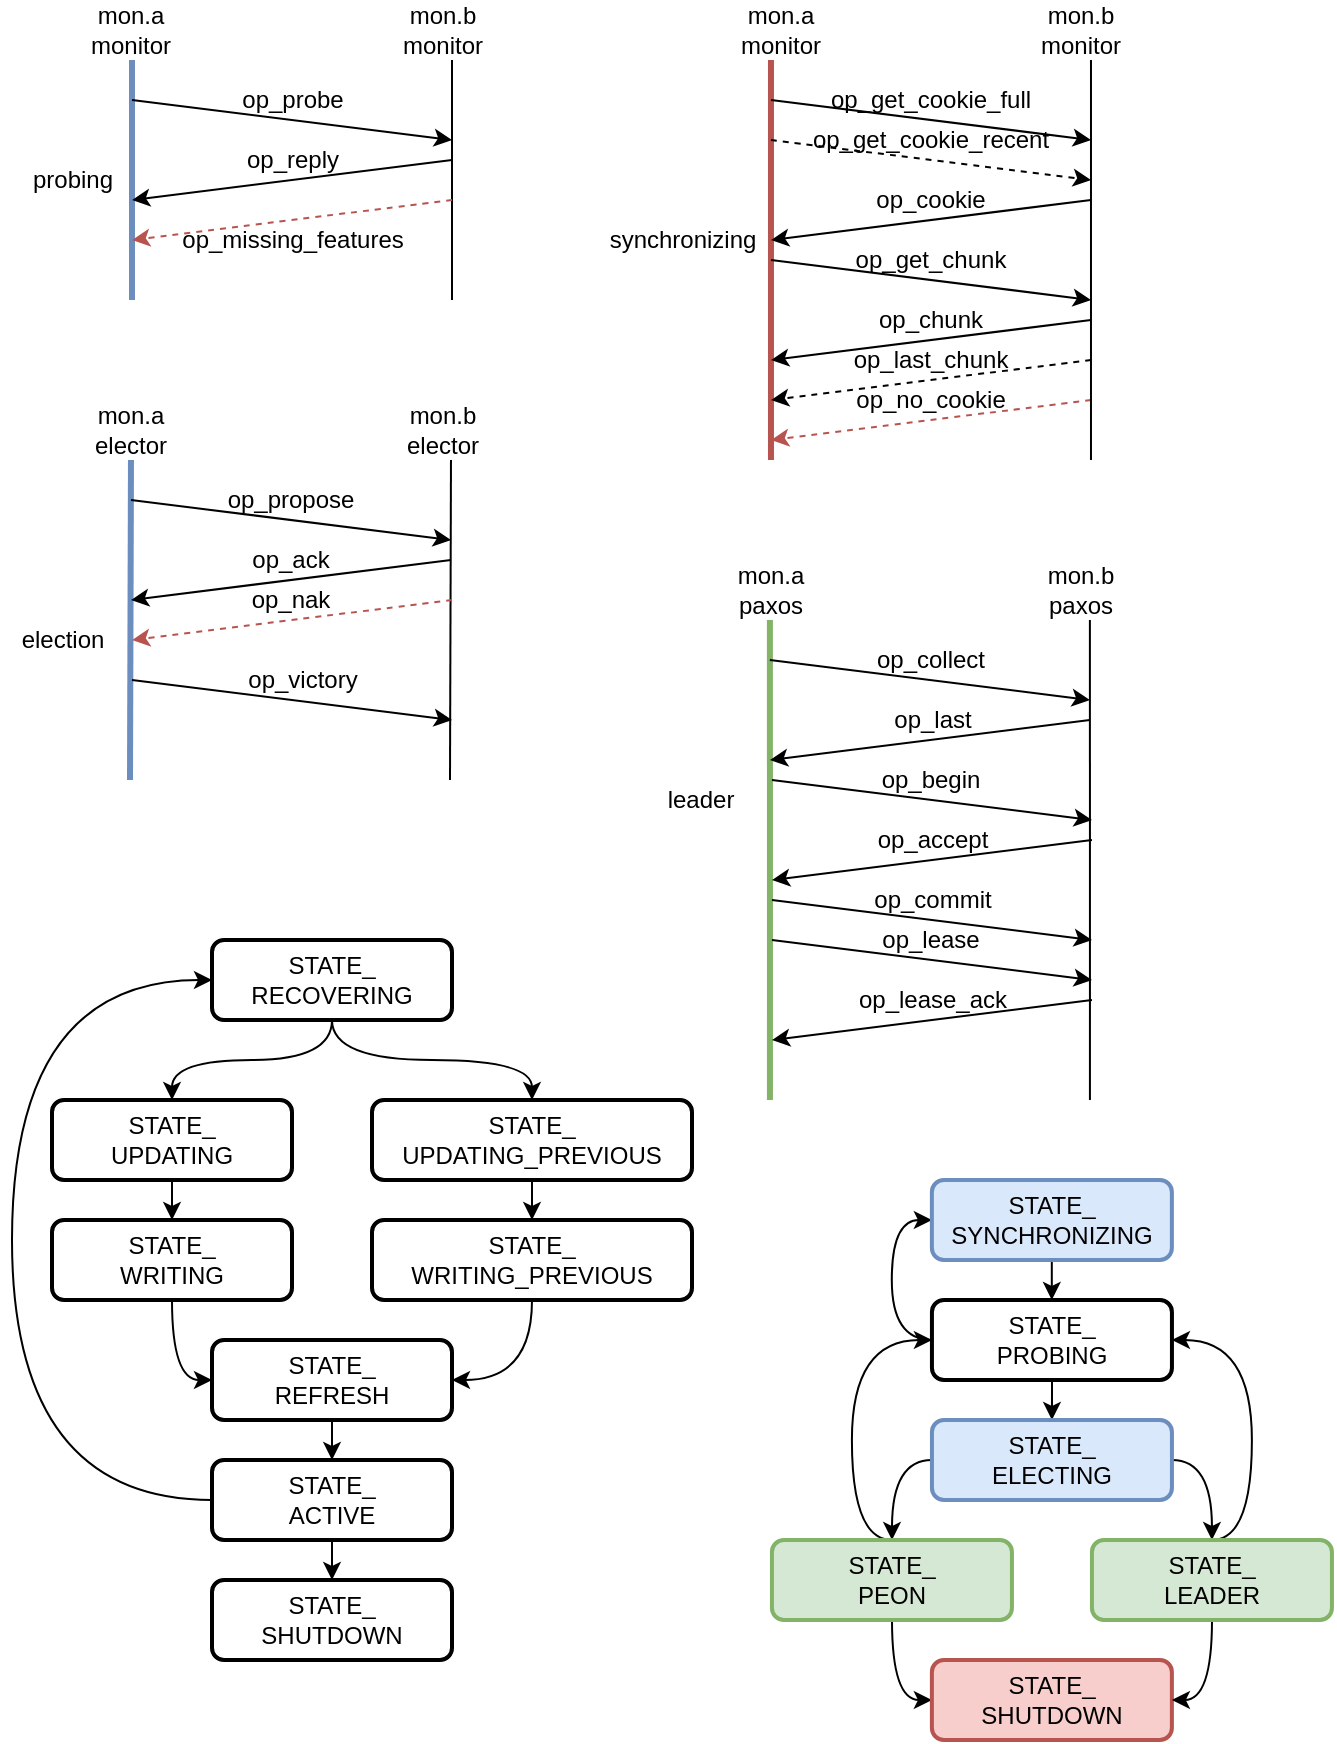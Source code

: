 <mxfile version="16.5.5" type="github">
  <diagram id="gPGmmSkIuNM7hHSW2nEX" name="ceph-mon">
    <mxGraphModel dx="677" dy="425" grid="1" gridSize="10" guides="1" tooltips="1" connect="1" arrows="1" fold="1" page="1" pageScale="1" pageWidth="827" pageHeight="1169" math="0" shadow="0">
      <root>
        <mxCell id="0" />
        <mxCell id="1" parent="0" />
        <mxCell id="hZt0JMwIf0L2Fr2vzAB7-13" style="edgeStyle=orthogonalEdgeStyle;curved=1;rounded=0;orthogonalLoop=1;jettySize=auto;html=1;entryX=0;entryY=0.5;entryDx=0;entryDy=0;exitX=0;exitY=0.5;exitDx=0;exitDy=0;" edge="1" parent="1" source="RQvdqafXlcqxsu7NmPzM-1" target="hZt0JMwIf0L2Fr2vzAB7-1">
          <mxGeometry relative="1" as="geometry" />
        </mxCell>
        <mxCell id="hZt0JMwIf0L2Fr2vzAB7-126" value="" style="edgeStyle=orthogonalEdgeStyle;curved=1;rounded=0;orthogonalLoop=1;jettySize=auto;html=1;strokeColor=#000000;strokeWidth=1;entryX=0.5;entryY=0;entryDx=0;entryDy=0;" edge="1" parent="1" source="RQvdqafXlcqxsu7NmPzM-1" target="hZt0JMwIf0L2Fr2vzAB7-3">
          <mxGeometry relative="1" as="geometry" />
        </mxCell>
        <mxCell id="RQvdqafXlcqxsu7NmPzM-1" value="STATE_&lt;br&gt;PROBING" style="rounded=1;whiteSpace=wrap;html=1;strokeWidth=2;fillWeight=4;hachureGap=8;hachureAngle=45;sketch=0;" parent="1" vertex="1">
          <mxGeometry x="479.97" y="700" width="120" height="40" as="geometry" />
        </mxCell>
        <mxCell id="hZt0JMwIf0L2Fr2vzAB7-14" value="" style="edgeStyle=orthogonalEdgeStyle;curved=1;rounded=0;orthogonalLoop=1;jettySize=auto;html=1;" edge="1" parent="1" source="hZt0JMwIf0L2Fr2vzAB7-1" target="RQvdqafXlcqxsu7NmPzM-1">
          <mxGeometry relative="1" as="geometry" />
        </mxCell>
        <mxCell id="hZt0JMwIf0L2Fr2vzAB7-1" value="STATE_&lt;br&gt;SYNCHRONIZING" style="rounded=1;whiteSpace=wrap;html=1;strokeWidth=2;fillWeight=4;hachureGap=8;hachureAngle=45;sketch=0;fillColor=#dae8fc;strokeColor=#6c8ebf;" vertex="1" parent="1">
          <mxGeometry x="479.94" y="640" width="120" height="40" as="geometry" />
        </mxCell>
        <mxCell id="hZt0JMwIf0L2Fr2vzAB7-8" style="edgeStyle=orthogonalEdgeStyle;rounded=0;orthogonalLoop=1;jettySize=auto;html=1;curved=1;exitX=0;exitY=0.5;exitDx=0;exitDy=0;" edge="1" parent="1" source="hZt0JMwIf0L2Fr2vzAB7-3" target="hZt0JMwIf0L2Fr2vzAB7-7">
          <mxGeometry relative="1" as="geometry" />
        </mxCell>
        <mxCell id="hZt0JMwIf0L2Fr2vzAB7-18" style="edgeStyle=orthogonalEdgeStyle;curved=1;rounded=0;orthogonalLoop=1;jettySize=auto;html=1;entryX=0.5;entryY=0;entryDx=0;entryDy=0;exitX=1;exitY=0.5;exitDx=0;exitDy=0;" edge="1" parent="1" source="hZt0JMwIf0L2Fr2vzAB7-3" target="hZt0JMwIf0L2Fr2vzAB7-5">
          <mxGeometry relative="1" as="geometry" />
        </mxCell>
        <mxCell id="hZt0JMwIf0L2Fr2vzAB7-3" value="STATE_&lt;br&gt;ELECTING" style="rounded=1;whiteSpace=wrap;html=1;strokeWidth=2;fillWeight=4;hachureGap=8;hachureAngle=45;sketch=0;fillColor=#dae8fc;strokeColor=#6c8ebf;" vertex="1" parent="1">
          <mxGeometry x="479.97" y="760" width="120" height="40" as="geometry" />
        </mxCell>
        <mxCell id="hZt0JMwIf0L2Fr2vzAB7-125" style="edgeStyle=orthogonalEdgeStyle;curved=1;rounded=0;orthogonalLoop=1;jettySize=auto;html=1;entryX=0;entryY=0.5;entryDx=0;entryDy=0;strokeColor=#000000;strokeWidth=1;" edge="1" parent="1" source="hZt0JMwIf0L2Fr2vzAB7-7" target="hZt0JMwIf0L2Fr2vzAB7-9">
          <mxGeometry relative="1" as="geometry">
            <Array as="points">
              <mxPoint x="460" y="900" />
            </Array>
          </mxGeometry>
        </mxCell>
        <mxCell id="hZt0JMwIf0L2Fr2vzAB7-127" style="edgeStyle=orthogonalEdgeStyle;curved=1;rounded=0;orthogonalLoop=1;jettySize=auto;html=1;entryX=0;entryY=0.5;entryDx=0;entryDy=0;strokeColor=#000000;strokeWidth=1;exitX=0.5;exitY=0;exitDx=0;exitDy=0;" edge="1" parent="1" source="hZt0JMwIf0L2Fr2vzAB7-7" target="RQvdqafXlcqxsu7NmPzM-1">
          <mxGeometry relative="1" as="geometry">
            <Array as="points">
              <mxPoint x="439.97" y="820" />
              <mxPoint x="439.97" y="720" />
            </Array>
          </mxGeometry>
        </mxCell>
        <mxCell id="hZt0JMwIf0L2Fr2vzAB7-7" value="STATE_&lt;br&gt;PEON" style="rounded=1;whiteSpace=wrap;html=1;strokeWidth=2;fillWeight=4;hachureGap=8;hachureAngle=45;sketch=0;fillColor=#d5e8d4;strokeColor=#82b366;" vertex="1" parent="1">
          <mxGeometry x="399.97" y="820" width="120" height="40" as="geometry" />
        </mxCell>
        <mxCell id="hZt0JMwIf0L2Fr2vzAB7-9" value="STATE_&lt;br&gt;SHUTDOWN" style="rounded=1;whiteSpace=wrap;html=1;strokeWidth=2;fillWeight=4;hachureGap=8;hachureAngle=45;sketch=0;fillColor=#f8cecc;strokeColor=#b85450;" vertex="1" parent="1">
          <mxGeometry x="479.94" y="880" width="120" height="40" as="geometry" />
        </mxCell>
        <mxCell id="hZt0JMwIf0L2Fr2vzAB7-20" value="" style="endArrow=none;html=1;rounded=0;curved=1;fillColor=#dae8fc;strokeColor=#6c8ebf;strokeWidth=3;" edge="1" parent="1">
          <mxGeometry width="50" height="50" relative="1" as="geometry">
            <mxPoint x="80" y="200" as="sourcePoint" />
            <mxPoint x="80" y="80" as="targetPoint" />
          </mxGeometry>
        </mxCell>
        <mxCell id="hZt0JMwIf0L2Fr2vzAB7-21" value="mon.a&lt;br&gt;monitor" style="text;html=1;align=center;verticalAlign=middle;resizable=0;points=[];autosize=1;strokeColor=none;fillColor=none;" vertex="1" parent="1">
          <mxGeometry x="49.49" y="50" width="60" height="30" as="geometry" />
        </mxCell>
        <mxCell id="hZt0JMwIf0L2Fr2vzAB7-22" value="" style="endArrow=none;html=1;rounded=0;curved=1;" edge="1" parent="1">
          <mxGeometry width="50" height="50" relative="1" as="geometry">
            <mxPoint x="240" y="200" as="sourcePoint" />
            <mxPoint x="240" y="80" as="targetPoint" />
          </mxGeometry>
        </mxCell>
        <mxCell id="hZt0JMwIf0L2Fr2vzAB7-23" value="mon.b&lt;br&gt;monitor" style="text;html=1;align=center;verticalAlign=middle;resizable=0;points=[];autosize=1;strokeColor=none;fillColor=none;" vertex="1" parent="1">
          <mxGeometry x="205" y="50" width="60" height="30" as="geometry" />
        </mxCell>
        <mxCell id="hZt0JMwIf0L2Fr2vzAB7-24" value="" style="endArrow=classic;html=1;rounded=0;curved=1;" edge="1" parent="1">
          <mxGeometry width="50" height="50" relative="1" as="geometry">
            <mxPoint x="80" y="100" as="sourcePoint" />
            <mxPoint x="240" y="120" as="targetPoint" />
          </mxGeometry>
        </mxCell>
        <mxCell id="hZt0JMwIf0L2Fr2vzAB7-25" value="op_probe" style="text;html=1;align=center;verticalAlign=middle;resizable=0;points=[];autosize=1;strokeColor=none;fillColor=none;" vertex="1" parent="1">
          <mxGeometry x="125" y="90" width="70" height="20" as="geometry" />
        </mxCell>
        <mxCell id="hZt0JMwIf0L2Fr2vzAB7-26" value="" style="endArrow=classic;html=1;rounded=0;curved=1;" edge="1" parent="1">
          <mxGeometry width="50" height="50" relative="1" as="geometry">
            <mxPoint x="240" y="130" as="sourcePoint" />
            <mxPoint x="80" y="150" as="targetPoint" />
          </mxGeometry>
        </mxCell>
        <mxCell id="hZt0JMwIf0L2Fr2vzAB7-27" value="op_reply" style="text;html=1;align=center;verticalAlign=middle;resizable=0;points=[];autosize=1;strokeColor=none;fillColor=none;" vertex="1" parent="1">
          <mxGeometry x="130" y="120" width="60" height="20" as="geometry" />
        </mxCell>
        <mxCell id="hZt0JMwIf0L2Fr2vzAB7-28" value="" style="endArrow=classic;html=1;rounded=0;curved=1;dashed=1;fillColor=#f8cecc;strokeColor=#b85450;" edge="1" parent="1">
          <mxGeometry width="50" height="50" relative="1" as="geometry">
            <mxPoint x="240" y="150" as="sourcePoint" />
            <mxPoint x="80" y="170" as="targetPoint" />
          </mxGeometry>
        </mxCell>
        <mxCell id="hZt0JMwIf0L2Fr2vzAB7-29" value="&lt;span style=&quot;color: rgba(0 , 0 , 0 , 0) ; font-family: monospace ; font-size: 0px&quot;&gt;%3CmxGraphModel%3E%3Croot%3E%3CmxCell%20id%3D%220%22%2F%3E%3CmxCell%20id%3D%221%22%20parent%3D%220%22%2F%3E%3CmxCell%20id%3D%222%22%20value%3D%22%22%20style%3D%22endArrow%3Dclassic%3Bhtml%3D1%3Brounded%3D0%3Bcurved%3D1%3B%22%20edge%3D%221%22%20parent%3D%221%22%3E%3CmxGeometry%20width%3D%2250%22%20height%3D%2250%22%20relative%3D%221%22%20as%3D%22geometry%22%3E%3CmxPoint%20x%3D%22240%22%20y%3D%22370%22%20as%3D%22sourcePoint%22%2F%3E%3CmxPoint%20x%3D%22120%22%20y%3D%22390%22%20as%3D%22targetPoint%22%2F%3E%3C%2FmxGeometry%3E%3C%2FmxCell%3E%3C%2Froot%3E%3C%2FmxGraphModel%3E&lt;/span&gt;" style="text;html=1;align=center;verticalAlign=middle;resizable=0;points=[];autosize=1;strokeColor=none;fillColor=none;" vertex="1" parent="1">
          <mxGeometry x="470" y="110" width="20" height="20" as="geometry" />
        </mxCell>
        <mxCell id="hZt0JMwIf0L2Fr2vzAB7-30" value="op_missing_features" style="text;html=1;align=center;verticalAlign=middle;resizable=0;points=[];autosize=1;strokeColor=none;fillColor=none;" vertex="1" parent="1">
          <mxGeometry x="95" y="160" width="130" height="20" as="geometry" />
        </mxCell>
        <mxCell id="hZt0JMwIf0L2Fr2vzAB7-31" value="" style="endArrow=none;html=1;rounded=0;curved=1;fillColor=#f8cecc;strokeColor=#b85450;strokeWidth=3;" edge="1" parent="1">
          <mxGeometry width="50" height="50" relative="1" as="geometry">
            <mxPoint x="399.49" y="280" as="sourcePoint" />
            <mxPoint x="399.49" y="80" as="targetPoint" />
          </mxGeometry>
        </mxCell>
        <mxCell id="hZt0JMwIf0L2Fr2vzAB7-32" value="probing" style="text;html=1;align=center;verticalAlign=middle;resizable=0;points=[];autosize=1;strokeColor=none;fillColor=none;" vertex="1" parent="1">
          <mxGeometry x="20" y="130" width="60" height="20" as="geometry" />
        </mxCell>
        <mxCell id="hZt0JMwIf0L2Fr2vzAB7-33" value="synchronizing" style="text;html=1;align=center;verticalAlign=middle;resizable=0;points=[];autosize=1;strokeColor=none;fillColor=none;" vertex="1" parent="1">
          <mxGeometry x="309.97" y="160" width="90" height="20" as="geometry" />
        </mxCell>
        <mxCell id="hZt0JMwIf0L2Fr2vzAB7-34" value="" style="endArrow=classic;html=1;rounded=0;curved=1;" edge="1" parent="1">
          <mxGeometry width="50" height="50" relative="1" as="geometry">
            <mxPoint x="399.49" y="100" as="sourcePoint" />
            <mxPoint x="559.49" y="120" as="targetPoint" />
          </mxGeometry>
        </mxCell>
        <mxCell id="hZt0JMwIf0L2Fr2vzAB7-35" value="op_get_cookie_full" style="text;html=1;align=center;verticalAlign=middle;resizable=0;points=[];autosize=1;strokeColor=none;fillColor=none;" vertex="1" parent="1">
          <mxGeometry x="419.49" y="90" width="120" height="20" as="geometry" />
        </mxCell>
        <mxCell id="hZt0JMwIf0L2Fr2vzAB7-36" value="" style="endArrow=classic;html=1;rounded=0;curved=1;dashed=1;" edge="1" parent="1">
          <mxGeometry width="50" height="50" relative="1" as="geometry">
            <mxPoint x="399.49" y="120" as="sourcePoint" />
            <mxPoint x="559.49" y="140" as="targetPoint" />
          </mxGeometry>
        </mxCell>
        <mxCell id="hZt0JMwIf0L2Fr2vzAB7-37" value="op_get_cookie_recent" style="text;html=1;align=center;verticalAlign=middle;resizable=0;points=[];autosize=1;strokeColor=none;fillColor=none;" vertex="1" parent="1">
          <mxGeometry x="414.49" y="110" width="130" height="20" as="geometry" />
        </mxCell>
        <mxCell id="hZt0JMwIf0L2Fr2vzAB7-38" value="" style="endArrow=classic;html=1;rounded=0;curved=1;" edge="1" parent="1">
          <mxGeometry width="50" height="50" relative="1" as="geometry">
            <mxPoint x="559.49" y="150" as="sourcePoint" />
            <mxPoint x="399.49" y="170" as="targetPoint" />
          </mxGeometry>
        </mxCell>
        <mxCell id="hZt0JMwIf0L2Fr2vzAB7-39" value="op_cookie" style="text;html=1;align=center;verticalAlign=middle;resizable=0;points=[];autosize=1;strokeColor=none;fillColor=none;" vertex="1" parent="1">
          <mxGeometry x="444.49" y="140" width="70" height="20" as="geometry" />
        </mxCell>
        <mxCell id="hZt0JMwIf0L2Fr2vzAB7-40" value="" style="endArrow=classic;html=1;rounded=0;curved=1;" edge="1" parent="1">
          <mxGeometry width="50" height="50" relative="1" as="geometry">
            <mxPoint x="399.49" y="180" as="sourcePoint" />
            <mxPoint x="559.49" y="200" as="targetPoint" />
          </mxGeometry>
        </mxCell>
        <mxCell id="hZt0JMwIf0L2Fr2vzAB7-42" value="op_get_chunk" style="text;html=1;align=center;verticalAlign=middle;resizable=0;points=[];autosize=1;strokeColor=none;fillColor=none;" vertex="1" parent="1">
          <mxGeometry x="434.49" y="170" width="90" height="20" as="geometry" />
        </mxCell>
        <mxCell id="hZt0JMwIf0L2Fr2vzAB7-43" value="" style="endArrow=classic;html=1;rounded=0;curved=1;" edge="1" parent="1">
          <mxGeometry width="50" height="50" relative="1" as="geometry">
            <mxPoint x="559.49" y="210" as="sourcePoint" />
            <mxPoint x="399.49" y="230" as="targetPoint" />
          </mxGeometry>
        </mxCell>
        <mxCell id="hZt0JMwIf0L2Fr2vzAB7-44" value="op_chunk" style="text;html=1;align=center;verticalAlign=middle;resizable=0;points=[];autosize=1;strokeColor=none;fillColor=none;" vertex="1" parent="1">
          <mxGeometry x="444.49" y="200" width="70" height="20" as="geometry" />
        </mxCell>
        <mxCell id="hZt0JMwIf0L2Fr2vzAB7-45" value="" style="endArrow=classic;html=1;rounded=0;curved=1;dashed=1;" edge="1" parent="1">
          <mxGeometry width="50" height="50" relative="1" as="geometry">
            <mxPoint x="559.49" y="230" as="sourcePoint" />
            <mxPoint x="399.49" y="250" as="targetPoint" />
          </mxGeometry>
        </mxCell>
        <mxCell id="hZt0JMwIf0L2Fr2vzAB7-46" value="op_last_chunk" style="text;html=1;align=center;verticalAlign=middle;resizable=0;points=[];autosize=1;strokeColor=none;fillColor=none;" vertex="1" parent="1">
          <mxGeometry x="434.49" y="220" width="90" height="20" as="geometry" />
        </mxCell>
        <mxCell id="hZt0JMwIf0L2Fr2vzAB7-47" value="" style="endArrow=classic;html=1;rounded=0;curved=1;dashed=1;fillColor=#f8cecc;strokeColor=#b85450;" edge="1" parent="1">
          <mxGeometry width="50" height="50" relative="1" as="geometry">
            <mxPoint x="559.49" y="250" as="sourcePoint" />
            <mxPoint x="399.49" y="270" as="targetPoint" />
          </mxGeometry>
        </mxCell>
        <mxCell id="hZt0JMwIf0L2Fr2vzAB7-48" value="op_no_cookie" style="text;html=1;align=center;verticalAlign=middle;resizable=0;points=[];autosize=1;strokeColor=none;fillColor=none;" vertex="1" parent="1">
          <mxGeometry x="434.49" y="240" width="90" height="20" as="geometry" />
        </mxCell>
        <mxCell id="hZt0JMwIf0L2Fr2vzAB7-50" value="" style="endArrow=none;html=1;rounded=0;curved=1;" edge="1" parent="1">
          <mxGeometry width="50" height="50" relative="1" as="geometry">
            <mxPoint x="559.49" y="280" as="sourcePoint" />
            <mxPoint x="559.49" y="80" as="targetPoint" />
          </mxGeometry>
        </mxCell>
        <mxCell id="hZt0JMwIf0L2Fr2vzAB7-51" value="mon.a&lt;br&gt;monitor" style="text;html=1;align=center;verticalAlign=middle;resizable=0;points=[];autosize=1;strokeColor=none;fillColor=none;" vertex="1" parent="1">
          <mxGeometry x="374.49" y="50" width="60" height="30" as="geometry" />
        </mxCell>
        <mxCell id="hZt0JMwIf0L2Fr2vzAB7-52" value="mon.b&lt;br&gt;monitor" style="text;html=1;align=center;verticalAlign=middle;resizable=0;points=[];autosize=1;strokeColor=none;fillColor=none;" vertex="1" parent="1">
          <mxGeometry x="524.49" y="50" width="60" height="30" as="geometry" />
        </mxCell>
        <mxCell id="hZt0JMwIf0L2Fr2vzAB7-53" value="&lt;span style=&quot;color: rgba(0 , 0 , 0 , 0) ; font-family: monospace ; font-size: 0px&quot;&gt;%3CmxGraphModel%3E%3Croot%3E%3CmxCell%20id%3D%220%22%2F%3E%3CmxCell%20id%3D%221%22%20parent%3D%220%22%2F%3E%3CmxCell%20id%3D%222%22%20value%3D%22%22%20style%3D%22endArrow%3Dclassic%3Bhtml%3D1%3Brounded%3D0%3Bcurved%3D1%3B%22%20edge%3D%221%22%20parent%3D%221%22%3E%3CmxGeometry%20width%3D%2250%22%20height%3D%2250%22%20relative%3D%221%22%20as%3D%22geometry%22%3E%3CmxPoint%20x%3D%22240%22%20y%3D%22370%22%20as%3D%22sourcePoint%22%2F%3E%3CmxPoint%20x%3D%22120%22%20y%3D%22390%22%20as%3D%22targetPoint%22%2F%3E%3C%2FmxGeometry%3E%3C%2FmxCell%3E%3C%2Froot%3E%3C%2FmxGraphModel%3E&lt;/span&gt;" style="text;html=1;align=center;verticalAlign=middle;resizable=0;points=[];autosize=1;strokeColor=none;fillColor=none;" vertex="1" parent="1">
          <mxGeometry x="150.0" y="310" width="20" height="20" as="geometry" />
        </mxCell>
        <mxCell id="hZt0JMwIf0L2Fr2vzAB7-54" value="" style="endArrow=none;html=1;rounded=0;curved=1;fillColor=#dae8fc;strokeColor=#6c8ebf;strokeWidth=3;" edge="1" parent="1">
          <mxGeometry width="50" height="50" relative="1" as="geometry">
            <mxPoint x="79" y="440" as="sourcePoint" />
            <mxPoint x="79.49" y="280" as="targetPoint" />
          </mxGeometry>
        </mxCell>
        <mxCell id="hZt0JMwIf0L2Fr2vzAB7-55" value="election" style="text;html=1;align=center;verticalAlign=middle;resizable=0;points=[];autosize=1;strokeColor=none;fillColor=none;" vertex="1" parent="1">
          <mxGeometry x="14.52" y="360" width="60" height="20" as="geometry" />
        </mxCell>
        <mxCell id="hZt0JMwIf0L2Fr2vzAB7-56" value="" style="endArrow=classic;html=1;rounded=0;curved=1;" edge="1" parent="1">
          <mxGeometry width="50" height="50" relative="1" as="geometry">
            <mxPoint x="79.49" y="300" as="sourcePoint" />
            <mxPoint x="239.49" y="320" as="targetPoint" />
          </mxGeometry>
        </mxCell>
        <mxCell id="hZt0JMwIf0L2Fr2vzAB7-57" value="op_propose" style="text;html=1;align=center;verticalAlign=middle;resizable=0;points=[];autosize=1;strokeColor=none;fillColor=none;" vertex="1" parent="1">
          <mxGeometry x="119.49" y="290" width="80" height="20" as="geometry" />
        </mxCell>
        <mxCell id="hZt0JMwIf0L2Fr2vzAB7-60" value="" style="endArrow=classic;html=1;rounded=0;curved=1;fillColor=#f8cecc;strokeColor=#000000;" edge="1" parent="1">
          <mxGeometry width="50" height="50" relative="1" as="geometry">
            <mxPoint x="239.49" y="330" as="sourcePoint" />
            <mxPoint x="79.49" y="350" as="targetPoint" />
          </mxGeometry>
        </mxCell>
        <mxCell id="hZt0JMwIf0L2Fr2vzAB7-61" value="op_nak" style="text;html=1;align=center;verticalAlign=middle;resizable=0;points=[];autosize=1;strokeColor=none;fillColor=none;" vertex="1" parent="1">
          <mxGeometry x="134.49" y="340" width="50" height="20" as="geometry" />
        </mxCell>
        <mxCell id="hZt0JMwIf0L2Fr2vzAB7-70" value="" style="endArrow=none;html=1;rounded=0;curved=1;" edge="1" parent="1">
          <mxGeometry width="50" height="50" relative="1" as="geometry">
            <mxPoint x="239" y="440" as="sourcePoint" />
            <mxPoint x="239.49" y="280" as="targetPoint" />
          </mxGeometry>
        </mxCell>
        <mxCell id="hZt0JMwIf0L2Fr2vzAB7-71" value="mon.a&lt;br&gt;elector" style="text;html=1;align=center;verticalAlign=middle;resizable=0;points=[];autosize=1;strokeColor=none;fillColor=none;" vertex="1" parent="1">
          <mxGeometry x="54.49" y="250" width="50" height="30" as="geometry" />
        </mxCell>
        <mxCell id="hZt0JMwIf0L2Fr2vzAB7-73" value="mon.b&lt;br&gt;elector" style="text;html=1;align=center;verticalAlign=middle;resizable=0;points=[];autosize=1;strokeColor=none;fillColor=none;" vertex="1" parent="1">
          <mxGeometry x="210" y="250" width="50" height="30" as="geometry" />
        </mxCell>
        <mxCell id="hZt0JMwIf0L2Fr2vzAB7-74" value="" style="endArrow=classic;html=1;rounded=0;curved=1;fillColor=#f8cecc;strokeColor=#b85450;dashed=1;" edge="1" parent="1">
          <mxGeometry width="50" height="50" relative="1" as="geometry">
            <mxPoint x="240" y="350" as="sourcePoint" />
            <mxPoint x="80.0" y="370" as="targetPoint" />
          </mxGeometry>
        </mxCell>
        <mxCell id="hZt0JMwIf0L2Fr2vzAB7-75" value="op_ack" style="text;html=1;align=center;verticalAlign=middle;resizable=0;points=[];autosize=1;strokeColor=none;fillColor=none;" vertex="1" parent="1">
          <mxGeometry x="134.49" y="320" width="50" height="20" as="geometry" />
        </mxCell>
        <mxCell id="hZt0JMwIf0L2Fr2vzAB7-76" value="" style="endArrow=classic;html=1;rounded=0;curved=1;" edge="1" parent="1">
          <mxGeometry width="50" height="50" relative="1" as="geometry">
            <mxPoint x="80.0" y="390" as="sourcePoint" />
            <mxPoint x="240" y="410" as="targetPoint" />
          </mxGeometry>
        </mxCell>
        <mxCell id="hZt0JMwIf0L2Fr2vzAB7-77" value="op_victory" style="text;html=1;align=center;verticalAlign=middle;resizable=0;points=[];autosize=1;strokeColor=none;fillColor=none;" vertex="1" parent="1">
          <mxGeometry x="130" y="380" width="70" height="20" as="geometry" />
        </mxCell>
        <mxCell id="hZt0JMwIf0L2Fr2vzAB7-117" value="" style="edgeStyle=orthogonalEdgeStyle;curved=1;rounded=0;orthogonalLoop=1;jettySize=auto;html=1;strokeColor=#000000;strokeWidth=1;" edge="1" parent="1" source="hZt0JMwIf0L2Fr2vzAB7-78" target="hZt0JMwIf0L2Fr2vzAB7-81">
          <mxGeometry relative="1" as="geometry" />
        </mxCell>
        <mxCell id="hZt0JMwIf0L2Fr2vzAB7-118" style="edgeStyle=orthogonalEdgeStyle;curved=1;rounded=0;orthogonalLoop=1;jettySize=auto;html=1;entryX=0.5;entryY=0;entryDx=0;entryDy=0;strokeColor=#000000;strokeWidth=1;" edge="1" parent="1" source="hZt0JMwIf0L2Fr2vzAB7-78" target="hZt0JMwIf0L2Fr2vzAB7-80">
          <mxGeometry relative="1" as="geometry" />
        </mxCell>
        <mxCell id="hZt0JMwIf0L2Fr2vzAB7-78" value="STATE_&lt;br&gt;RECOVERING" style="rounded=1;whiteSpace=wrap;html=1;strokeWidth=2;fillWeight=4;hachureGap=8;hachureAngle=45;sketch=0;" vertex="1" parent="1">
          <mxGeometry x="120" y="520" width="120" height="40" as="geometry" />
        </mxCell>
        <mxCell id="hZt0JMwIf0L2Fr2vzAB7-115" value="" style="edgeStyle=orthogonalEdgeStyle;curved=1;rounded=0;orthogonalLoop=1;jettySize=auto;html=1;strokeColor=#000000;strokeWidth=1;" edge="1" parent="1" source="hZt0JMwIf0L2Fr2vzAB7-79" target="hZt0JMwIf0L2Fr2vzAB7-85">
          <mxGeometry relative="1" as="geometry" />
        </mxCell>
        <mxCell id="hZt0JMwIf0L2Fr2vzAB7-119" style="edgeStyle=orthogonalEdgeStyle;curved=1;rounded=0;orthogonalLoop=1;jettySize=auto;html=1;entryX=0;entryY=0.5;entryDx=0;entryDy=0;strokeColor=#000000;strokeWidth=1;exitX=0;exitY=0.5;exitDx=0;exitDy=0;" edge="1" parent="1" source="hZt0JMwIf0L2Fr2vzAB7-79" target="hZt0JMwIf0L2Fr2vzAB7-78">
          <mxGeometry relative="1" as="geometry">
            <Array as="points">
              <mxPoint x="20" y="800" />
              <mxPoint x="20" y="540" />
            </Array>
          </mxGeometry>
        </mxCell>
        <mxCell id="hZt0JMwIf0L2Fr2vzAB7-79" value="STATE_&lt;br&gt;ACTIVE" style="rounded=1;whiteSpace=wrap;html=1;strokeWidth=2;fillWeight=4;hachureGap=8;hachureAngle=45;sketch=0;" vertex="1" parent="1">
          <mxGeometry x="120" y="780" width="120" height="40" as="geometry" />
        </mxCell>
        <mxCell id="hZt0JMwIf0L2Fr2vzAB7-111" value="" style="edgeStyle=orthogonalEdgeStyle;curved=1;rounded=0;orthogonalLoop=1;jettySize=auto;html=1;strokeColor=#000000;strokeWidth=1;" edge="1" parent="1" source="hZt0JMwIf0L2Fr2vzAB7-80" target="hZt0JMwIf0L2Fr2vzAB7-82">
          <mxGeometry relative="1" as="geometry" />
        </mxCell>
        <mxCell id="hZt0JMwIf0L2Fr2vzAB7-80" value="STATE_&lt;br&gt;UPDATING" style="rounded=1;whiteSpace=wrap;html=1;strokeWidth=2;fillWeight=4;hachureGap=8;hachureAngle=45;sketch=0;" vertex="1" parent="1">
          <mxGeometry x="40" y="600" width="120" height="40" as="geometry" />
        </mxCell>
        <mxCell id="hZt0JMwIf0L2Fr2vzAB7-110" value="" style="edgeStyle=orthogonalEdgeStyle;curved=1;rounded=0;orthogonalLoop=1;jettySize=auto;html=1;strokeColor=#000000;strokeWidth=1;" edge="1" parent="1" source="hZt0JMwIf0L2Fr2vzAB7-81" target="hZt0JMwIf0L2Fr2vzAB7-83">
          <mxGeometry relative="1" as="geometry" />
        </mxCell>
        <mxCell id="hZt0JMwIf0L2Fr2vzAB7-81" value="STATE_&lt;br&gt;UPDATING_PREVIOUS" style="rounded=1;whiteSpace=wrap;html=1;strokeWidth=2;fillWeight=4;hachureGap=8;hachureAngle=45;sketch=0;" vertex="1" parent="1">
          <mxGeometry x="200" y="600" width="160" height="40" as="geometry" />
        </mxCell>
        <mxCell id="hZt0JMwIf0L2Fr2vzAB7-113" value="" style="edgeStyle=orthogonalEdgeStyle;curved=1;rounded=0;orthogonalLoop=1;jettySize=auto;html=1;strokeColor=#000000;strokeWidth=1;entryX=0;entryY=0.5;entryDx=0;entryDy=0;" edge="1" parent="1" source="hZt0JMwIf0L2Fr2vzAB7-82" target="hZt0JMwIf0L2Fr2vzAB7-84">
          <mxGeometry relative="1" as="geometry" />
        </mxCell>
        <mxCell id="hZt0JMwIf0L2Fr2vzAB7-82" value="STATE_&lt;br&gt;WRITING" style="rounded=1;whiteSpace=wrap;html=1;strokeWidth=2;fillWeight=4;hachureGap=8;hachureAngle=45;sketch=0;" vertex="1" parent="1">
          <mxGeometry x="40" y="660" width="120" height="40" as="geometry" />
        </mxCell>
        <mxCell id="hZt0JMwIf0L2Fr2vzAB7-112" style="edgeStyle=orthogonalEdgeStyle;curved=1;rounded=0;orthogonalLoop=1;jettySize=auto;html=1;entryX=1;entryY=0.5;entryDx=0;entryDy=0;strokeColor=#000000;strokeWidth=1;" edge="1" parent="1" source="hZt0JMwIf0L2Fr2vzAB7-83" target="hZt0JMwIf0L2Fr2vzAB7-84">
          <mxGeometry relative="1" as="geometry" />
        </mxCell>
        <mxCell id="hZt0JMwIf0L2Fr2vzAB7-83" value="STATE_&lt;br&gt;WRITING_PREVIOUS" style="rounded=1;whiteSpace=wrap;html=1;strokeWidth=2;fillWeight=4;hachureGap=8;hachureAngle=45;sketch=0;" vertex="1" parent="1">
          <mxGeometry x="200" y="660" width="160" height="40" as="geometry" />
        </mxCell>
        <mxCell id="hZt0JMwIf0L2Fr2vzAB7-114" value="" style="edgeStyle=orthogonalEdgeStyle;curved=1;rounded=0;orthogonalLoop=1;jettySize=auto;html=1;strokeColor=#000000;strokeWidth=1;" edge="1" parent="1" source="hZt0JMwIf0L2Fr2vzAB7-84" target="hZt0JMwIf0L2Fr2vzAB7-79">
          <mxGeometry relative="1" as="geometry" />
        </mxCell>
        <mxCell id="hZt0JMwIf0L2Fr2vzAB7-84" value="STATE_&lt;br&gt;REFRESH" style="rounded=1;whiteSpace=wrap;html=1;strokeWidth=2;fillWeight=4;hachureGap=8;hachureAngle=45;sketch=0;" vertex="1" parent="1">
          <mxGeometry x="120" y="720" width="120" height="40" as="geometry" />
        </mxCell>
        <mxCell id="hZt0JMwIf0L2Fr2vzAB7-85" value="STATE_&lt;br&gt;SHUTDOWN" style="rounded=1;whiteSpace=wrap;html=1;strokeWidth=2;fillWeight=4;hachureGap=8;hachureAngle=45;sketch=0;" vertex="1" parent="1">
          <mxGeometry x="120" y="840" width="120" height="40" as="geometry" />
        </mxCell>
        <mxCell id="hZt0JMwIf0L2Fr2vzAB7-86" value="&lt;span style=&quot;color: rgba(0 , 0 , 0 , 0) ; font-family: monospace ; font-size: 0px&quot;&gt;%3CmxGraphModel%3E%3Croot%3E%3CmxCell%20id%3D%220%22%2F%3E%3CmxCell%20id%3D%221%22%20parent%3D%220%22%2F%3E%3CmxCell%20id%3D%222%22%20value%3D%22%22%20style%3D%22endArrow%3Dclassic%3Bhtml%3D1%3Brounded%3D0%3Bcurved%3D1%3B%22%20edge%3D%221%22%20parent%3D%221%22%3E%3CmxGeometry%20width%3D%2250%22%20height%3D%2250%22%20relative%3D%221%22%20as%3D%22geometry%22%3E%3CmxPoint%20x%3D%22240%22%20y%3D%22370%22%20as%3D%22sourcePoint%22%2F%3E%3CmxPoint%20x%3D%22120%22%20y%3D%22390%22%20as%3D%22targetPoint%22%2F%3E%3C%2FmxGeometry%3E%3C%2FmxCell%3E%3C%2Froot%3E%3C%2FmxGraphModel%3E&lt;/span&gt;" style="text;html=1;align=center;verticalAlign=middle;resizable=0;points=[];autosize=1;strokeColor=none;fillColor=none;" vertex="1" parent="1">
          <mxGeometry x="469.46" y="390" width="20" height="20" as="geometry" />
        </mxCell>
        <mxCell id="hZt0JMwIf0L2Fr2vzAB7-87" value="" style="endArrow=none;html=1;rounded=0;curved=1;fillColor=#d5e8d4;strokeColor=#82b366;strokeWidth=3;" edge="1" parent="1">
          <mxGeometry width="50" height="50" relative="1" as="geometry">
            <mxPoint x="398.97" y="600" as="sourcePoint" />
            <mxPoint x="398.95" y="360" as="targetPoint" />
          </mxGeometry>
        </mxCell>
        <mxCell id="hZt0JMwIf0L2Fr2vzAB7-88" value="leader" style="text;html=1;align=center;verticalAlign=middle;resizable=0;points=[];autosize=1;strokeColor=none;fillColor=none;" vertex="1" parent="1">
          <mxGeometry x="338.98" y="440" width="50" height="20" as="geometry" />
        </mxCell>
        <mxCell id="hZt0JMwIf0L2Fr2vzAB7-89" value="" style="endArrow=classic;html=1;rounded=0;curved=1;" edge="1" parent="1">
          <mxGeometry width="50" height="50" relative="1" as="geometry">
            <mxPoint x="398.95" y="380" as="sourcePoint" />
            <mxPoint x="558.95" y="400" as="targetPoint" />
          </mxGeometry>
        </mxCell>
        <mxCell id="hZt0JMwIf0L2Fr2vzAB7-90" value="op_collect" style="text;html=1;align=center;verticalAlign=middle;resizable=0;points=[];autosize=1;strokeColor=none;fillColor=none;" vertex="1" parent="1">
          <mxGeometry x="443.95" y="370" width="70" height="20" as="geometry" />
        </mxCell>
        <mxCell id="hZt0JMwIf0L2Fr2vzAB7-91" value="" style="endArrow=classic;html=1;rounded=0;curved=1;fillColor=#f8cecc;strokeColor=#000000;" edge="1" parent="1">
          <mxGeometry width="50" height="50" relative="1" as="geometry">
            <mxPoint x="558.95" y="410" as="sourcePoint" />
            <mxPoint x="398.95" y="430" as="targetPoint" />
          </mxGeometry>
        </mxCell>
        <mxCell id="hZt0JMwIf0L2Fr2vzAB7-93" value="" style="endArrow=none;html=1;rounded=0;curved=1;" edge="1" parent="1">
          <mxGeometry width="50" height="50" relative="1" as="geometry">
            <mxPoint x="558.97" y="600" as="sourcePoint" />
            <mxPoint x="558.95" y="360" as="targetPoint" />
          </mxGeometry>
        </mxCell>
        <mxCell id="hZt0JMwIf0L2Fr2vzAB7-94" value="mon.a&lt;br&gt;paxos" style="text;html=1;align=center;verticalAlign=middle;resizable=0;points=[];autosize=1;strokeColor=none;fillColor=none;" vertex="1" parent="1">
          <mxGeometry x="373.95" y="330" width="50" height="30" as="geometry" />
        </mxCell>
        <mxCell id="hZt0JMwIf0L2Fr2vzAB7-97" value="op_last" style="text;html=1;align=center;verticalAlign=middle;resizable=0;points=[];autosize=1;strokeColor=none;fillColor=none;" vertex="1" parent="1">
          <mxGeometry x="454.97" y="400" width="50" height="20" as="geometry" />
        </mxCell>
        <mxCell id="hZt0JMwIf0L2Fr2vzAB7-98" value="" style="endArrow=classic;html=1;rounded=0;curved=1;" edge="1" parent="1">
          <mxGeometry width="50" height="50" relative="1" as="geometry">
            <mxPoint x="399.97" y="440" as="sourcePoint" />
            <mxPoint x="559.97" y="460" as="targetPoint" />
          </mxGeometry>
        </mxCell>
        <mxCell id="hZt0JMwIf0L2Fr2vzAB7-99" value="op_begin" style="text;html=1;align=center;verticalAlign=middle;resizable=0;points=[];autosize=1;strokeColor=none;fillColor=none;" vertex="1" parent="1">
          <mxGeometry x="449.46" y="430" width="60" height="20" as="geometry" />
        </mxCell>
        <mxCell id="hZt0JMwIf0L2Fr2vzAB7-100" value="mon.b&lt;br&gt;paxos" style="text;html=1;align=center;verticalAlign=middle;resizable=0;points=[];autosize=1;strokeColor=none;fillColor=none;" vertex="1" parent="1">
          <mxGeometry x="529.49" y="330" width="50" height="30" as="geometry" />
        </mxCell>
        <mxCell id="hZt0JMwIf0L2Fr2vzAB7-101" value="" style="endArrow=classic;html=1;rounded=0;curved=1;fillColor=#f8cecc;strokeColor=#000000;" edge="1" parent="1">
          <mxGeometry width="50" height="50" relative="1" as="geometry">
            <mxPoint x="559.97" y="470" as="sourcePoint" />
            <mxPoint x="399.97" y="490" as="targetPoint" />
          </mxGeometry>
        </mxCell>
        <mxCell id="hZt0JMwIf0L2Fr2vzAB7-102" value="op_accept" style="text;html=1;align=center;verticalAlign=middle;resizable=0;points=[];autosize=1;strokeColor=none;fillColor=none;" vertex="1" parent="1">
          <mxGeometry x="444.97" y="460" width="70" height="20" as="geometry" />
        </mxCell>
        <mxCell id="hZt0JMwIf0L2Fr2vzAB7-103" value="" style="endArrow=classic;html=1;rounded=0;curved=1;" edge="1" parent="1">
          <mxGeometry width="50" height="50" relative="1" as="geometry">
            <mxPoint x="399.97" y="500" as="sourcePoint" />
            <mxPoint x="559.97" y="520" as="targetPoint" />
          </mxGeometry>
        </mxCell>
        <mxCell id="hZt0JMwIf0L2Fr2vzAB7-105" value="op_commit" style="text;html=1;align=center;verticalAlign=middle;resizable=0;points=[];autosize=1;strokeColor=none;fillColor=none;" vertex="1" parent="1">
          <mxGeometry x="444.97" y="490" width="70" height="20" as="geometry" />
        </mxCell>
        <mxCell id="hZt0JMwIf0L2Fr2vzAB7-106" value="" style="endArrow=classic;html=1;rounded=0;curved=1;" edge="1" parent="1">
          <mxGeometry width="50" height="50" relative="1" as="geometry">
            <mxPoint x="399.97" y="520" as="sourcePoint" />
            <mxPoint x="559.97" y="540" as="targetPoint" />
          </mxGeometry>
        </mxCell>
        <mxCell id="hZt0JMwIf0L2Fr2vzAB7-107" value="op_lease" style="text;html=1;align=center;verticalAlign=middle;resizable=0;points=[];autosize=1;strokeColor=none;fillColor=none;" vertex="1" parent="1">
          <mxGeometry x="449.46" y="510" width="60" height="20" as="geometry" />
        </mxCell>
        <mxCell id="hZt0JMwIf0L2Fr2vzAB7-108" value="" style="endArrow=classic;html=1;rounded=0;curved=1;fillColor=#f8cecc;strokeColor=#000000;" edge="1" parent="1">
          <mxGeometry width="50" height="50" relative="1" as="geometry">
            <mxPoint x="559.97" y="550" as="sourcePoint" />
            <mxPoint x="399.97" y="570" as="targetPoint" />
          </mxGeometry>
        </mxCell>
        <mxCell id="hZt0JMwIf0L2Fr2vzAB7-109" value="op_lease_ack" style="text;html=1;align=center;verticalAlign=middle;resizable=0;points=[];autosize=1;strokeColor=none;fillColor=none;" vertex="1" parent="1">
          <mxGeometry x="434.97" y="540" width="90" height="20" as="geometry" />
        </mxCell>
        <mxCell id="hZt0JMwIf0L2Fr2vzAB7-121" style="edgeStyle=orthogonalEdgeStyle;curved=1;rounded=0;orthogonalLoop=1;jettySize=auto;html=1;entryX=1;entryY=0.5;entryDx=0;entryDy=0;strokeColor=#000000;strokeWidth=1;exitX=0.5;exitY=0;exitDx=0;exitDy=0;" edge="1" parent="1" source="hZt0JMwIf0L2Fr2vzAB7-5" target="RQvdqafXlcqxsu7NmPzM-1">
          <mxGeometry relative="1" as="geometry">
            <Array as="points">
              <mxPoint x="639.97" y="820" />
              <mxPoint x="639.97" y="720" />
            </Array>
          </mxGeometry>
        </mxCell>
        <mxCell id="hZt0JMwIf0L2Fr2vzAB7-124" style="edgeStyle=orthogonalEdgeStyle;curved=1;rounded=0;orthogonalLoop=1;jettySize=auto;html=1;entryX=1;entryY=0.5;entryDx=0;entryDy=0;strokeColor=#000000;strokeWidth=1;" edge="1" parent="1" source="hZt0JMwIf0L2Fr2vzAB7-5" target="hZt0JMwIf0L2Fr2vzAB7-9">
          <mxGeometry relative="1" as="geometry" />
        </mxCell>
        <mxCell id="hZt0JMwIf0L2Fr2vzAB7-5" value="STATE_&lt;br&gt;LEADER" style="rounded=1;whiteSpace=wrap;html=1;strokeWidth=2;fillWeight=4;hachureGap=8;hachureAngle=45;sketch=0;fillColor=#d5e8d4;strokeColor=#82b366;" vertex="1" parent="1">
          <mxGeometry x="559.97" y="820" width="120" height="40" as="geometry" />
        </mxCell>
      </root>
    </mxGraphModel>
  </diagram>
</mxfile>
